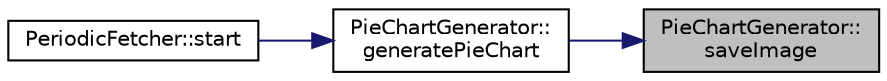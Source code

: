 digraph "PieChartGenerator::saveImage"
{
 // LATEX_PDF_SIZE
  edge [fontname="Helvetica",fontsize="10",labelfontname="Helvetica",labelfontsize="10"];
  node [fontname="Helvetica",fontsize="10",shape=record];
  rankdir="RL";
  Node1 [label="PieChartGenerator::\lsaveImage",height=0.2,width=0.4,color="black", fillcolor="grey75", style="filled", fontcolor="black",tooltip="Saves the pie chart image to a file."];
  Node1 -> Node2 [dir="back",color="midnightblue",fontsize="10",style="solid"];
  Node2 [label="PieChartGenerator::\lgeneratePieChart",height=0.2,width=0.4,color="black", fillcolor="white", style="filled",URL="$classPieChartGenerator.html#a2f367ee64a37d9b971b24090f9842251",tooltip="Loads data from the given file."];
  Node2 -> Node3 [dir="back",color="midnightblue",fontsize="10",style="solid"];
  Node3 [label="PeriodicFetcher::start",height=0.2,width=0.4,color="black", fillcolor="white", style="filled",URL="$classPeriodicFetcher.html#a84f9a218ccb184feb1a8027b2ac9ac44",tooltip="Begin the periodic fetching and processing of data."];
}
